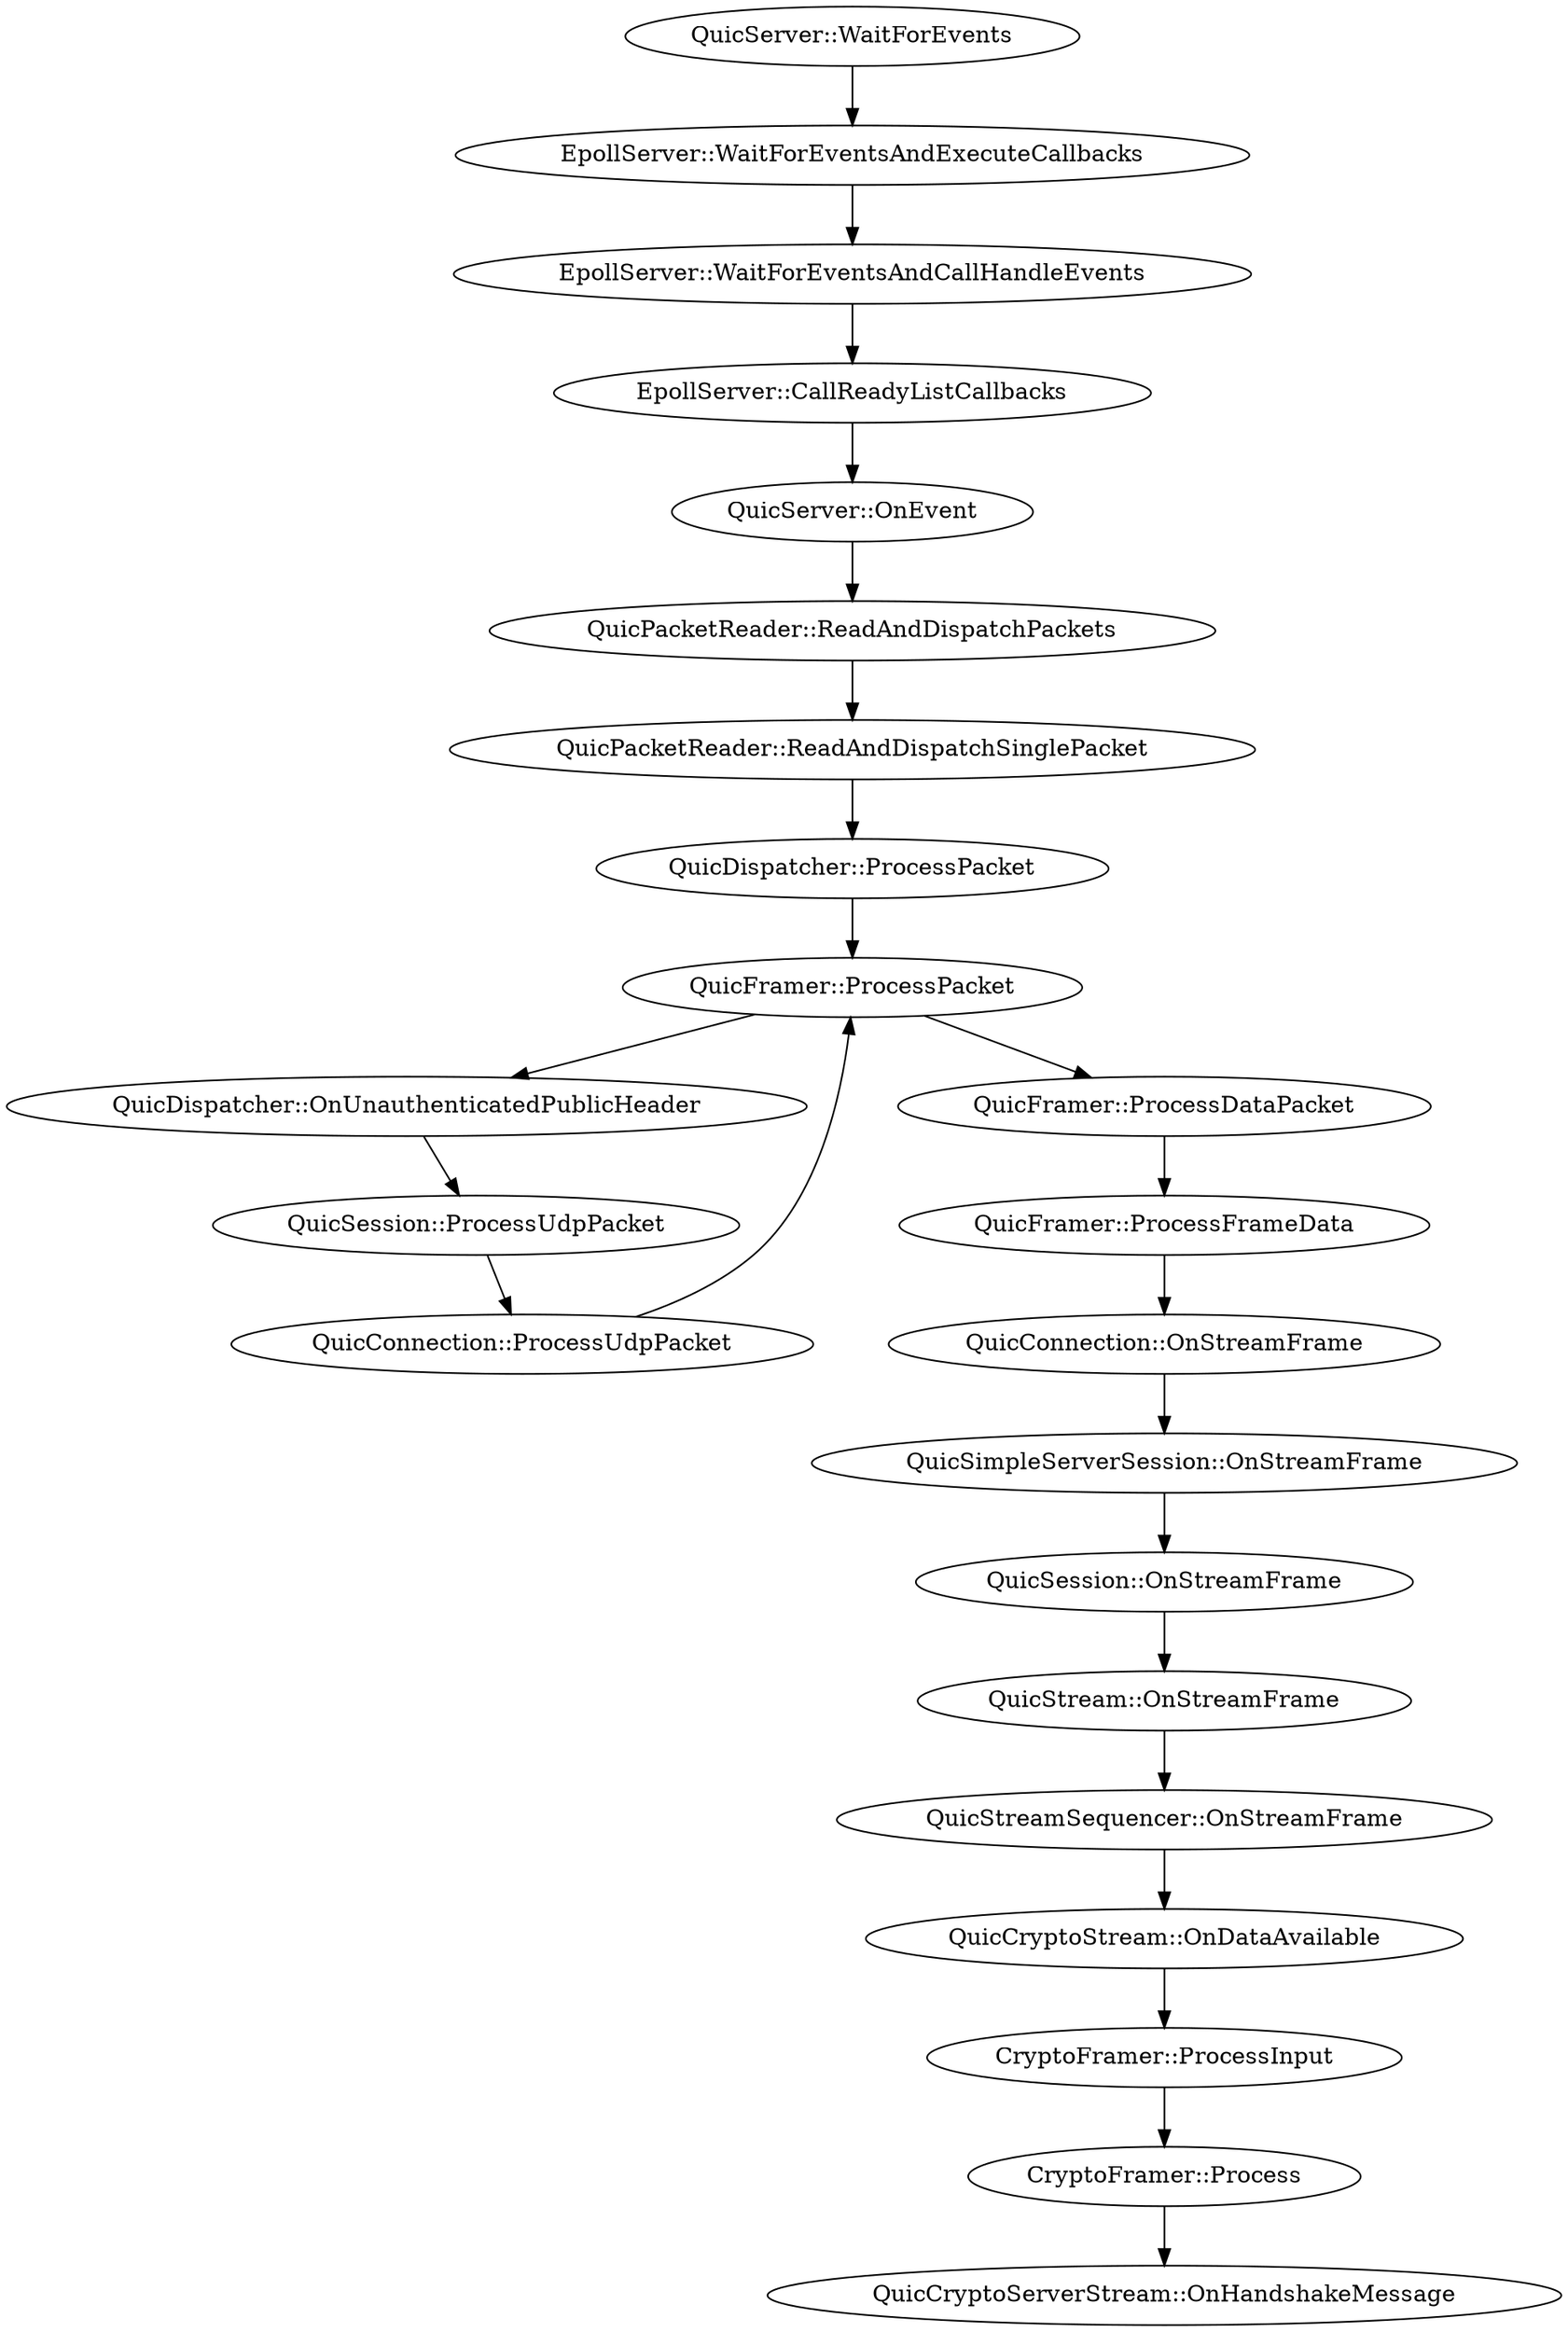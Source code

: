 digraph G {
	"QuicServer::WaitForEvents"->"EpollServer::WaitForEventsAndExecuteCallbacks"
		"EpollServer::WaitForEventsAndExecuteCallbacks"->"EpollServer::WaitForEventsAndCallHandleEvents"
		"EpollServer::WaitForEventsAndCallHandleEvents"->"EpollServer::CallReadyListCallbacks"
		"EpollServer::CallReadyListCallbacks"->"QuicServer::OnEvent"
		"QuicServer::OnEvent"->"QuicPacketReader::ReadAndDispatchPackets"
		"QuicPacketReader::ReadAndDispatchPackets"->"QuicPacketReader::ReadAndDispatchSinglePacket"
		"QuicPacketReader::ReadAndDispatchSinglePacket"->"QuicDispatcher::ProcessPacket"
		"QuicDispatcher::ProcessPacket"->"QuicFramer::ProcessPacket"
		"QuicFramer::ProcessPacket"->"QuicDispatcher::OnUnauthenticatedPublicHeader"
		"QuicDispatcher::OnUnauthenticatedPublicHeader"->"QuicSession::ProcessUdpPacket"
		"QuicSession::ProcessUdpPacket"->"QuicConnection::ProcessUdpPacket"
		"QuicConnection::ProcessUdpPacket"->"QuicFramer::ProcessPacket"
		"QuicFramer::ProcessPacket"->"QuicFramer::ProcessDataPacket"
		"QuicFramer::ProcessDataPacket"->"QuicFramer::ProcessFrameData"
		"QuicFramer::ProcessFrameData"->"QuicConnection::OnStreamFrame"
		"QuicConnection::OnStreamFrame"->"QuicSimpleServerSession::OnStreamFrame"
		"QuicSimpleServerSession::OnStreamFrame"->"QuicSession::OnStreamFrame"
		"QuicSession::OnStreamFrame"->"QuicStream::OnStreamFrame"
		"QuicStream::OnStreamFrame"->"QuicStreamSequencer::OnStreamFrame"
		"QuicStreamSequencer::OnStreamFrame"->"QuicCryptoStream::OnDataAvailable"
		"QuicCryptoStream::OnDataAvailable"->"CryptoFramer::ProcessInput"
		"CryptoFramer::ProcessInput"->"CryptoFramer::Process"
		"CryptoFramer::Process"->"QuicCryptoServerStream::OnHandshakeMessage"
}

